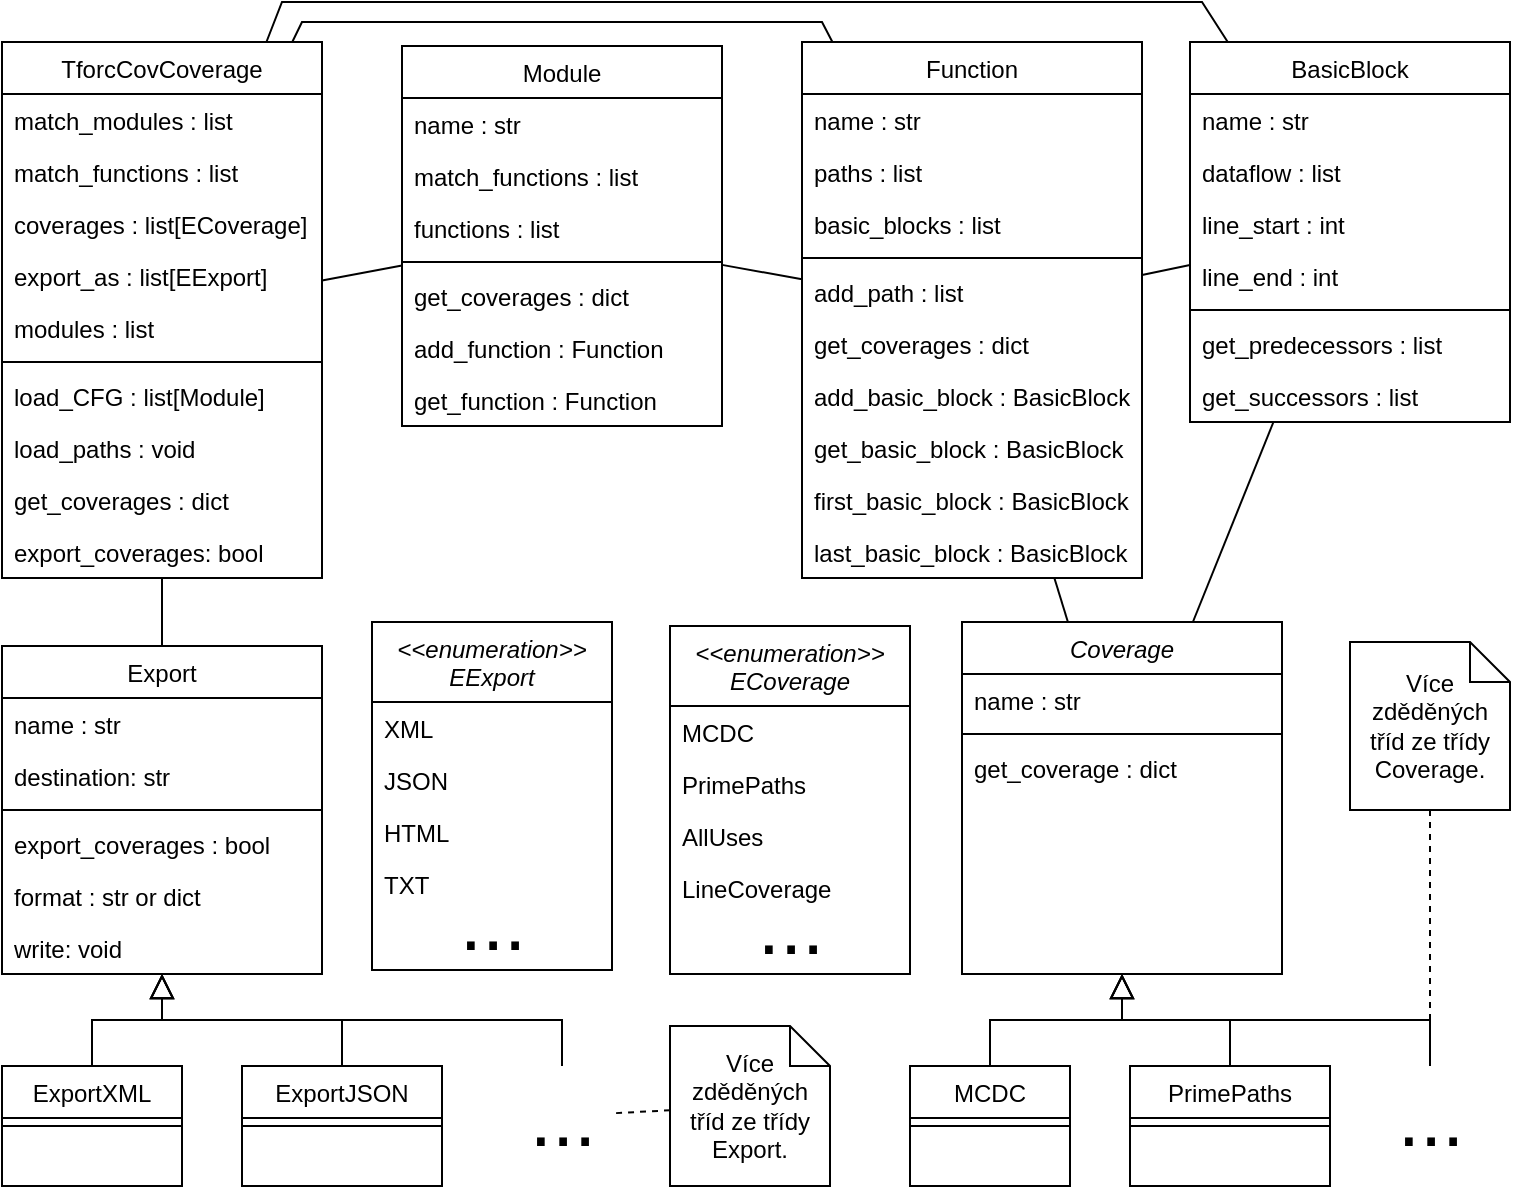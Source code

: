 <mxfile version="16.4.5" type="github"><diagram id="C5RBs43oDa-KdzZeNtuy" name="Page-1"><mxGraphModel dx="1822" dy="762" grid="1" gridSize="10" guides="1" tooltips="1" connect="1" arrows="1" fold="0" page="0" pageScale="1" pageWidth="827" pageHeight="1169" math="0" shadow="0"><root><mxCell id="WIyWlLk6GJQsqaUBKTNV-0"/><mxCell id="WIyWlLk6GJQsqaUBKTNV-1" parent="WIyWlLk6GJQsqaUBKTNV-0"/><mxCell id="zkfFHV4jXpPFQw0GAbJ--0" value="Coverage" style="swimlane;fontStyle=2;align=center;verticalAlign=top;childLayout=stackLayout;horizontal=1;startSize=26;horizontalStack=0;resizeParent=1;resizeLast=0;collapsible=1;marginBottom=0;rounded=0;shadow=0;strokeWidth=1;" parent="WIyWlLk6GJQsqaUBKTNV-1" vertex="1"><mxGeometry x="300" y="310" width="160" height="176" as="geometry"><mxRectangle x="230" y="140" width="160" height="26" as="alternateBounds"/></mxGeometry></mxCell><mxCell id="zkfFHV4jXpPFQw0GAbJ--1" value="name : str" style="text;align=left;verticalAlign=top;spacingLeft=4;spacingRight=4;overflow=hidden;rotatable=0;points=[[0,0.5],[1,0.5]];portConstraint=eastwest;" parent="zkfFHV4jXpPFQw0GAbJ--0" vertex="1"><mxGeometry y="26" width="160" height="26" as="geometry"/></mxCell><mxCell id="zkfFHV4jXpPFQw0GAbJ--4" value="" style="line;html=1;strokeWidth=1;align=left;verticalAlign=middle;spacingTop=-1;spacingLeft=3;spacingRight=3;rotatable=0;labelPosition=right;points=[];portConstraint=eastwest;" parent="zkfFHV4jXpPFQw0GAbJ--0" vertex="1"><mxGeometry y="52" width="160" height="8" as="geometry"/></mxCell><mxCell id="zkfFHV4jXpPFQw0GAbJ--5" value="get_coverage : dict" style="text;align=left;verticalAlign=top;spacingLeft=4;spacingRight=4;overflow=hidden;rotatable=0;points=[[0,0.5],[1,0.5]];portConstraint=eastwest;" parent="zkfFHV4jXpPFQw0GAbJ--0" vertex="1"><mxGeometry y="60" width="160" height="26" as="geometry"/></mxCell><mxCell id="zkfFHV4jXpPFQw0GAbJ--6" value="MCDC" style="swimlane;fontStyle=0;align=center;verticalAlign=top;childLayout=stackLayout;horizontal=1;startSize=26;horizontalStack=0;resizeParent=1;resizeLast=0;collapsible=1;marginBottom=0;rounded=0;shadow=0;strokeWidth=1;" parent="WIyWlLk6GJQsqaUBKTNV-1" vertex="1"><mxGeometry x="274" y="532" width="80" height="60" as="geometry"><mxRectangle x="130" y="380" width="160" height="26" as="alternateBounds"/></mxGeometry></mxCell><mxCell id="zkfFHV4jXpPFQw0GAbJ--9" value="" style="line;html=1;strokeWidth=1;align=left;verticalAlign=middle;spacingTop=-1;spacingLeft=3;spacingRight=3;rotatable=0;labelPosition=right;points=[];portConstraint=eastwest;" parent="zkfFHV4jXpPFQw0GAbJ--6" vertex="1"><mxGeometry y="26" width="80" height="8" as="geometry"/></mxCell><mxCell id="zkfFHV4jXpPFQw0GAbJ--12" value="" style="endArrow=block;endSize=10;endFill=0;shadow=0;strokeWidth=1;rounded=0;edgeStyle=elbowEdgeStyle;elbow=vertical;" parent="WIyWlLk6GJQsqaUBKTNV-1" source="zkfFHV4jXpPFQw0GAbJ--6" target="zkfFHV4jXpPFQw0GAbJ--0" edge="1"><mxGeometry width="160" relative="1" as="geometry"><mxPoint x="154" y="203" as="sourcePoint"/><mxPoint x="154" y="203" as="targetPoint"/></mxGeometry></mxCell><mxCell id="zkfFHV4jXpPFQw0GAbJ--13" value="PrimePaths" style="swimlane;fontStyle=0;align=center;verticalAlign=top;childLayout=stackLayout;horizontal=1;startSize=26;horizontalStack=0;resizeParent=1;resizeLast=0;collapsible=1;marginBottom=0;rounded=0;shadow=0;strokeWidth=1;" parent="WIyWlLk6GJQsqaUBKTNV-1" vertex="1"><mxGeometry x="384" y="532" width="100" height="60" as="geometry"><mxRectangle x="340" y="380" width="170" height="26" as="alternateBounds"/></mxGeometry></mxCell><mxCell id="zkfFHV4jXpPFQw0GAbJ--15" value="" style="line;html=1;strokeWidth=1;align=left;verticalAlign=middle;spacingTop=-1;spacingLeft=3;spacingRight=3;rotatable=0;labelPosition=right;points=[];portConstraint=eastwest;" parent="zkfFHV4jXpPFQw0GAbJ--13" vertex="1"><mxGeometry y="26" width="100" height="8" as="geometry"/></mxCell><mxCell id="zkfFHV4jXpPFQw0GAbJ--16" value="" style="endArrow=block;endSize=10;endFill=0;shadow=0;strokeWidth=1;rounded=0;edgeStyle=elbowEdgeStyle;elbow=vertical;" parent="WIyWlLk6GJQsqaUBKTNV-1" source="zkfFHV4jXpPFQw0GAbJ--13" target="zkfFHV4jXpPFQw0GAbJ--0" edge="1"><mxGeometry width="160" relative="1" as="geometry"><mxPoint x="164" y="373" as="sourcePoint"/><mxPoint x="264" y="271" as="targetPoint"/></mxGeometry></mxCell><mxCell id="zkfFHV4jXpPFQw0GAbJ--17" value="Function" style="swimlane;fontStyle=0;align=center;verticalAlign=top;childLayout=stackLayout;horizontal=1;startSize=26;horizontalStack=0;resizeParent=1;resizeLast=0;collapsible=1;marginBottom=0;rounded=0;shadow=0;strokeWidth=1;" parent="WIyWlLk6GJQsqaUBKTNV-1" vertex="1"><mxGeometry x="220" y="20" width="170" height="268" as="geometry"><mxRectangle x="550" y="140" width="160" height="26" as="alternateBounds"/></mxGeometry></mxCell><mxCell id="zkfFHV4jXpPFQw0GAbJ--18" value="name : str" style="text;align=left;verticalAlign=top;spacingLeft=4;spacingRight=4;overflow=hidden;rotatable=0;points=[[0,0.5],[1,0.5]];portConstraint=eastwest;" parent="zkfFHV4jXpPFQw0GAbJ--17" vertex="1"><mxGeometry y="26" width="170" height="26" as="geometry"/></mxCell><mxCell id="zkfFHV4jXpPFQw0GAbJ--19" value="paths : list" style="text;align=left;verticalAlign=top;spacingLeft=4;spacingRight=4;overflow=hidden;rotatable=0;points=[[0,0.5],[1,0.5]];portConstraint=eastwest;rounded=0;shadow=0;html=0;" parent="zkfFHV4jXpPFQw0GAbJ--17" vertex="1"><mxGeometry y="52" width="170" height="26" as="geometry"/></mxCell><mxCell id="qtI9qbkPafR-zwrFqNp3-63" value="basic_blocks : list" style="text;align=left;verticalAlign=top;spacingLeft=4;spacingRight=4;overflow=hidden;rotatable=0;points=[[0,0.5],[1,0.5]];portConstraint=eastwest;rounded=0;shadow=0;html=0;" parent="zkfFHV4jXpPFQw0GAbJ--17" vertex="1"><mxGeometry y="78" width="170" height="26" as="geometry"/></mxCell><mxCell id="zkfFHV4jXpPFQw0GAbJ--23" value="" style="line;html=1;strokeWidth=1;align=left;verticalAlign=middle;spacingTop=-1;spacingLeft=3;spacingRight=3;rotatable=0;labelPosition=right;points=[];portConstraint=eastwest;" parent="zkfFHV4jXpPFQw0GAbJ--17" vertex="1"><mxGeometry y="104" width="170" height="8" as="geometry"/></mxCell><mxCell id="qtI9qbkPafR-zwrFqNp3-36" value="add_path : list" style="text;align=left;verticalAlign=top;spacingLeft=4;spacingRight=4;overflow=hidden;rotatable=0;points=[[0,0.5],[1,0.5]];portConstraint=eastwest;" parent="zkfFHV4jXpPFQw0GAbJ--17" vertex="1"><mxGeometry y="112" width="170" height="26" as="geometry"/></mxCell><mxCell id="zkfFHV4jXpPFQw0GAbJ--25" value="get_coverages : dict" style="text;align=left;verticalAlign=top;spacingLeft=4;spacingRight=4;overflow=hidden;rotatable=0;points=[[0,0.5],[1,0.5]];portConstraint=eastwest;" parent="zkfFHV4jXpPFQw0GAbJ--17" vertex="1"><mxGeometry y="138" width="170" height="26" as="geometry"/></mxCell><mxCell id="qtI9qbkPafR-zwrFqNp3-59" value="add_basic_block : BasicBlock" style="text;align=left;verticalAlign=top;spacingLeft=4;spacingRight=4;overflow=hidden;rotatable=0;points=[[0,0.5],[1,0.5]];portConstraint=eastwest;" parent="zkfFHV4jXpPFQw0GAbJ--17" vertex="1"><mxGeometry y="164" width="170" height="26" as="geometry"/></mxCell><mxCell id="qtI9qbkPafR-zwrFqNp3-62" value="get_basic_block : BasicBlock" style="text;align=left;verticalAlign=top;spacingLeft=4;spacingRight=4;overflow=hidden;rotatable=0;points=[[0,0.5],[1,0.5]];portConstraint=eastwest;" parent="zkfFHV4jXpPFQw0GAbJ--17" vertex="1"><mxGeometry y="190" width="170" height="26" as="geometry"/></mxCell><mxCell id="XxhZj84Tryj0Mn_mbITA-1" value="first_basic_block : BasicBlock" style="text;align=left;verticalAlign=top;spacingLeft=4;spacingRight=4;overflow=hidden;rotatable=0;points=[[0,0.5],[1,0.5]];portConstraint=eastwest;" vertex="1" parent="zkfFHV4jXpPFQw0GAbJ--17"><mxGeometry y="216" width="170" height="26" as="geometry"/></mxCell><mxCell id="XxhZj84Tryj0Mn_mbITA-2" value="last_basic_block : BasicBlock" style="text;align=left;verticalAlign=top;spacingLeft=4;spacingRight=4;overflow=hidden;rotatable=0;points=[[0,0.5],[1,0.5]];portConstraint=eastwest;" vertex="1" parent="zkfFHV4jXpPFQw0GAbJ--17"><mxGeometry y="242" width="170" height="26" as="geometry"/></mxCell><mxCell id="v6pLrtbxLgFi8cf2hBV1-0" value="TforcCovCoverage" style="swimlane;fontStyle=0;align=center;verticalAlign=top;childLayout=stackLayout;horizontal=1;startSize=26;horizontalStack=0;resizeParent=1;resizeLast=0;collapsible=1;marginBottom=0;rounded=0;shadow=0;strokeWidth=1;" parent="WIyWlLk6GJQsqaUBKTNV-1" vertex="1"><mxGeometry x="-180" y="20" width="160" height="268" as="geometry"><mxRectangle x="550" y="140" width="160" height="26" as="alternateBounds"/></mxGeometry></mxCell><mxCell id="v6pLrtbxLgFi8cf2hBV1-2" value="match_modules : list" style="text;align=left;verticalAlign=top;spacingLeft=4;spacingRight=4;overflow=hidden;rotatable=0;points=[[0,0.5],[1,0.5]];portConstraint=eastwest;rounded=0;shadow=0;html=0;" parent="v6pLrtbxLgFi8cf2hBV1-0" vertex="1"><mxGeometry y="26" width="160" height="26" as="geometry"/></mxCell><mxCell id="qtI9qbkPafR-zwrFqNp3-31" value="match_functions : list" style="text;align=left;verticalAlign=top;spacingLeft=4;spacingRight=4;overflow=hidden;rotatable=0;points=[[0,0.5],[1,0.5]];portConstraint=eastwest;rounded=0;shadow=0;html=0;" parent="v6pLrtbxLgFi8cf2hBV1-0" vertex="1"><mxGeometry y="52" width="160" height="26" as="geometry"/></mxCell><mxCell id="v6pLrtbxLgFi8cf2hBV1-3" value="coverages : list[ECoverage]" style="text;align=left;verticalAlign=top;spacingLeft=4;spacingRight=4;overflow=hidden;rotatable=0;points=[[0,0.5],[1,0.5]];portConstraint=eastwest;rounded=0;shadow=0;html=0;" parent="v6pLrtbxLgFi8cf2hBV1-0" vertex="1"><mxGeometry y="78" width="160" height="26" as="geometry"/></mxCell><mxCell id="v6pLrtbxLgFi8cf2hBV1-1" value="export_as : list[EExport]" style="text;align=left;verticalAlign=top;spacingLeft=4;spacingRight=4;overflow=hidden;rotatable=0;points=[[0,0.5],[1,0.5]];portConstraint=eastwest;" parent="v6pLrtbxLgFi8cf2hBV1-0" vertex="1"><mxGeometry y="104" width="160" height="26" as="geometry"/></mxCell><mxCell id="qtI9qbkPafR-zwrFqNp3-65" value="modules : list" style="text;align=left;verticalAlign=top;spacingLeft=4;spacingRight=4;overflow=hidden;rotatable=0;points=[[0,0.5],[1,0.5]];portConstraint=eastwest;rounded=0;shadow=0;html=0;" parent="v6pLrtbxLgFi8cf2hBV1-0" vertex="1"><mxGeometry y="130" width="160" height="26" as="geometry"/></mxCell><mxCell id="v6pLrtbxLgFi8cf2hBV1-6" value="" style="line;html=1;strokeWidth=1;align=left;verticalAlign=middle;spacingTop=-1;spacingLeft=3;spacingRight=3;rotatable=0;labelPosition=right;points=[];portConstraint=eastwest;" parent="v6pLrtbxLgFi8cf2hBV1-0" vertex="1"><mxGeometry y="156" width="160" height="8" as="geometry"/></mxCell><mxCell id="qtI9qbkPafR-zwrFqNp3-33" value="load_CFG : list[Module]" style="text;align=left;verticalAlign=top;spacingLeft=4;spacingRight=4;overflow=hidden;rotatable=0;points=[[0,0.5],[1,0.5]];portConstraint=eastwest;" parent="v6pLrtbxLgFi8cf2hBV1-0" vertex="1"><mxGeometry y="164" width="160" height="26" as="geometry"/></mxCell><mxCell id="qtI9qbkPafR-zwrFqNp3-34" value="load_paths : void" style="text;align=left;verticalAlign=top;spacingLeft=4;spacingRight=4;overflow=hidden;rotatable=0;points=[[0,0.5],[1,0.5]];portConstraint=eastwest;" parent="v6pLrtbxLgFi8cf2hBV1-0" vertex="1"><mxGeometry y="190" width="160" height="26" as="geometry"/></mxCell><mxCell id="v6pLrtbxLgFi8cf2hBV1-8" value="get_coverages : dict" style="text;align=left;verticalAlign=top;spacingLeft=4;spacingRight=4;overflow=hidden;rotatable=0;points=[[0,0.5],[1,0.5]];portConstraint=eastwest;" parent="v6pLrtbxLgFi8cf2hBV1-0" vertex="1"><mxGeometry y="216" width="160" height="26" as="geometry"/></mxCell><mxCell id="v6pLrtbxLgFi8cf2hBV1-7" value="export_coverages: bool" style="text;align=left;verticalAlign=top;spacingLeft=4;spacingRight=4;overflow=hidden;rotatable=0;points=[[0,0.5],[1,0.5]];portConstraint=eastwest;" parent="v6pLrtbxLgFi8cf2hBV1-0" vertex="1"><mxGeometry y="242" width="160" height="26" as="geometry"/></mxCell><mxCell id="v6pLrtbxLgFi8cf2hBV1-9" value="Module" style="swimlane;fontStyle=0;align=center;verticalAlign=top;childLayout=stackLayout;horizontal=1;startSize=26;horizontalStack=0;resizeParent=1;resizeLast=0;collapsible=1;marginBottom=0;rounded=0;shadow=0;strokeWidth=1;" parent="WIyWlLk6GJQsqaUBKTNV-1" vertex="1"><mxGeometry x="20" y="22" width="160" height="190" as="geometry"><mxRectangle x="550" y="140" width="160" height="26" as="alternateBounds"/></mxGeometry></mxCell><mxCell id="v6pLrtbxLgFi8cf2hBV1-10" value="name : str" style="text;align=left;verticalAlign=top;spacingLeft=4;spacingRight=4;overflow=hidden;rotatable=0;points=[[0,0.5],[1,0.5]];portConstraint=eastwest;" parent="v6pLrtbxLgFi8cf2hBV1-9" vertex="1"><mxGeometry y="26" width="160" height="26" as="geometry"/></mxCell><mxCell id="qtI9qbkPafR-zwrFqNp3-32" value="match_functions : list" style="text;align=left;verticalAlign=top;spacingLeft=4;spacingRight=4;overflow=hidden;rotatable=0;points=[[0,0.5],[1,0.5]];portConstraint=eastwest;rounded=0;shadow=0;html=0;" parent="v6pLrtbxLgFi8cf2hBV1-9" vertex="1"><mxGeometry y="52" width="160" height="26" as="geometry"/></mxCell><mxCell id="qtI9qbkPafR-zwrFqNp3-64" value="functions : list" style="text;align=left;verticalAlign=top;spacingLeft=4;spacingRight=4;overflow=hidden;rotatable=0;points=[[0,0.5],[1,0.5]];portConstraint=eastwest;rounded=0;shadow=0;html=0;" parent="v6pLrtbxLgFi8cf2hBV1-9" vertex="1"><mxGeometry y="78" width="160" height="26" as="geometry"/></mxCell><mxCell id="v6pLrtbxLgFi8cf2hBV1-15" value="" style="line;html=1;strokeWidth=1;align=left;verticalAlign=middle;spacingTop=-1;spacingLeft=3;spacingRight=3;rotatable=0;labelPosition=right;points=[];portConstraint=eastwest;" parent="v6pLrtbxLgFi8cf2hBV1-9" vertex="1"><mxGeometry y="104" width="160" height="8" as="geometry"/></mxCell><mxCell id="v6pLrtbxLgFi8cf2hBV1-17" value="get_coverages : dict" style="text;align=left;verticalAlign=top;spacingLeft=4;spacingRight=4;overflow=hidden;rotatable=0;points=[[0,0.5],[1,0.5]];portConstraint=eastwest;" parent="v6pLrtbxLgFi8cf2hBV1-9" vertex="1"><mxGeometry y="112" width="160" height="26" as="geometry"/></mxCell><mxCell id="qtI9qbkPafR-zwrFqNp3-60" value="add_function : Function" style="text;align=left;verticalAlign=top;spacingLeft=4;spacingRight=4;overflow=hidden;rotatable=0;points=[[0,0.5],[1,0.5]];portConstraint=eastwest;" parent="v6pLrtbxLgFi8cf2hBV1-9" vertex="1"><mxGeometry y="138" width="160" height="26" as="geometry"/></mxCell><mxCell id="qtI9qbkPafR-zwrFqNp3-58" value="get_function : Function" style="text;align=left;verticalAlign=top;spacingLeft=4;spacingRight=4;overflow=hidden;rotatable=0;points=[[0,0.5],[1,0.5]];portConstraint=eastwest;" parent="v6pLrtbxLgFi8cf2hBV1-9" vertex="1"><mxGeometry y="164" width="160" height="26" as="geometry"/></mxCell><mxCell id="v6pLrtbxLgFi8cf2hBV1-18" value="BasicBlock" style="swimlane;fontStyle=0;align=center;verticalAlign=top;childLayout=stackLayout;horizontal=1;startSize=26;horizontalStack=0;resizeParent=1;resizeLast=0;collapsible=1;marginBottom=0;rounded=0;shadow=0;strokeWidth=1;" parent="WIyWlLk6GJQsqaUBKTNV-1" vertex="1"><mxGeometry x="414" y="20" width="160" height="190" as="geometry"><mxRectangle x="550" y="140" width="160" height="26" as="alternateBounds"/></mxGeometry></mxCell><mxCell id="v6pLrtbxLgFi8cf2hBV1-19" value="name : str" style="text;align=left;verticalAlign=top;spacingLeft=4;spacingRight=4;overflow=hidden;rotatable=0;points=[[0,0.5],[1,0.5]];portConstraint=eastwest;" parent="v6pLrtbxLgFi8cf2hBV1-18" vertex="1"><mxGeometry y="26" width="160" height="26" as="geometry"/></mxCell><mxCell id="v6pLrtbxLgFi8cf2hBV1-20" value="dataflow : list" style="text;align=left;verticalAlign=top;spacingLeft=4;spacingRight=4;overflow=hidden;rotatable=0;points=[[0,0.5],[1,0.5]];portConstraint=eastwest;rounded=0;shadow=0;html=0;" parent="v6pLrtbxLgFi8cf2hBV1-18" vertex="1"><mxGeometry y="52" width="160" height="26" as="geometry"/></mxCell><mxCell id="v6pLrtbxLgFi8cf2hBV1-21" value="line_start : int" style="text;align=left;verticalAlign=top;spacingLeft=4;spacingRight=4;overflow=hidden;rotatable=0;points=[[0,0.5],[1,0.5]];portConstraint=eastwest;rounded=0;shadow=0;html=0;" parent="v6pLrtbxLgFi8cf2hBV1-18" vertex="1"><mxGeometry y="78" width="160" height="26" as="geometry"/></mxCell><mxCell id="v6pLrtbxLgFi8cf2hBV1-22" value="line_end : int" style="text;align=left;verticalAlign=top;spacingLeft=4;spacingRight=4;overflow=hidden;rotatable=0;points=[[0,0.5],[1,0.5]];portConstraint=eastwest;rounded=0;shadow=0;html=0;" parent="v6pLrtbxLgFi8cf2hBV1-18" vertex="1"><mxGeometry y="104" width="160" height="26" as="geometry"/></mxCell><mxCell id="v6pLrtbxLgFi8cf2hBV1-24" value="" style="line;html=1;strokeWidth=1;align=left;verticalAlign=middle;spacingTop=-1;spacingLeft=3;spacingRight=3;rotatable=0;labelPosition=right;points=[];portConstraint=eastwest;" parent="v6pLrtbxLgFi8cf2hBV1-18" vertex="1"><mxGeometry y="130" width="160" height="8" as="geometry"/></mxCell><mxCell id="qtI9qbkPafR-zwrFqNp3-57" value="get_predecessors : list" style="text;align=left;verticalAlign=top;spacingLeft=4;spacingRight=4;overflow=hidden;rotatable=0;points=[[0,0.5],[1,0.5]];portConstraint=eastwest;" parent="v6pLrtbxLgFi8cf2hBV1-18" vertex="1"><mxGeometry y="138" width="160" height="26" as="geometry"/></mxCell><mxCell id="qtI9qbkPafR-zwrFqNp3-56" value="get_successors : list" style="text;align=left;verticalAlign=top;spacingLeft=4;spacingRight=4;overflow=hidden;rotatable=0;points=[[0,0.5],[1,0.5]];portConstraint=eastwest;" parent="v6pLrtbxLgFi8cf2hBV1-18" vertex="1"><mxGeometry y="164" width="160" height="26" as="geometry"/></mxCell><mxCell id="v6pLrtbxLgFi8cf2hBV1-27" value="Export" style="swimlane;fontStyle=0;align=center;verticalAlign=top;childLayout=stackLayout;horizontal=1;startSize=26;horizontalStack=0;resizeParent=1;resizeLast=0;collapsible=1;marginBottom=0;rounded=0;shadow=0;strokeWidth=1;" parent="WIyWlLk6GJQsqaUBKTNV-1" vertex="1"><mxGeometry x="-180" y="322" width="160" height="164" as="geometry"><mxRectangle x="340" y="380" width="170" height="26" as="alternateBounds"/></mxGeometry></mxCell><mxCell id="v6pLrtbxLgFi8cf2hBV1-28" value="name : str" style="text;align=left;verticalAlign=top;spacingLeft=4;spacingRight=4;overflow=hidden;rotatable=0;points=[[0,0.5],[1,0.5]];portConstraint=eastwest;" parent="v6pLrtbxLgFi8cf2hBV1-27" vertex="1"><mxGeometry y="26" width="160" height="26" as="geometry"/></mxCell><mxCell id="qtI9qbkPafR-zwrFqNp3-40" value="destination: str" style="text;align=left;verticalAlign=top;spacingLeft=4;spacingRight=4;overflow=hidden;rotatable=0;points=[[0,0.5],[1,0.5]];portConstraint=eastwest;" parent="v6pLrtbxLgFi8cf2hBV1-27" vertex="1"><mxGeometry y="52" width="160" height="26" as="geometry"/></mxCell><mxCell id="v6pLrtbxLgFi8cf2hBV1-29" value="" style="line;html=1;strokeWidth=1;align=left;verticalAlign=middle;spacingTop=-1;spacingLeft=3;spacingRight=3;rotatable=0;labelPosition=right;points=[];portConstraint=eastwest;" parent="v6pLrtbxLgFi8cf2hBV1-27" vertex="1"><mxGeometry y="78" width="160" height="8" as="geometry"/></mxCell><mxCell id="qtI9qbkPafR-zwrFqNp3-25" value="export_coverages : bool" style="text;align=left;verticalAlign=top;spacingLeft=4;spacingRight=4;overflow=hidden;rotatable=0;points=[[0,0.5],[1,0.5]];portConstraint=eastwest;" parent="v6pLrtbxLgFi8cf2hBV1-27" vertex="1"><mxGeometry y="86" width="160" height="26" as="geometry"/></mxCell><mxCell id="qtI9qbkPafR-zwrFqNp3-66" value="format : str or dict" style="text;align=left;verticalAlign=top;spacingLeft=4;spacingRight=4;overflow=hidden;rotatable=0;points=[[0,0.5],[1,0.5]];portConstraint=eastwest;" parent="v6pLrtbxLgFi8cf2hBV1-27" vertex="1"><mxGeometry y="112" width="160" height="26" as="geometry"/></mxCell><mxCell id="qtI9qbkPafR-zwrFqNp3-67" value="write: void" style="text;align=left;verticalAlign=top;spacingLeft=4;spacingRight=4;overflow=hidden;rotatable=0;points=[[0,0.5],[1,0.5]];portConstraint=eastwest;" parent="v6pLrtbxLgFi8cf2hBV1-27" vertex="1"><mxGeometry y="138" width="160" height="26" as="geometry"/></mxCell><mxCell id="v6pLrtbxLgFi8cf2hBV1-30" value="" style="endArrow=block;endSize=10;endFill=0;shadow=0;strokeWidth=1;rounded=0;edgeStyle=elbowEdgeStyle;elbow=vertical;" parent="WIyWlLk6GJQsqaUBKTNV-1" source="v6pLrtbxLgFi8cf2hBV1-31" target="v6pLrtbxLgFi8cf2hBV1-27" edge="1"><mxGeometry width="160" relative="1" as="geometry"><mxPoint x="100" y="516" as="sourcePoint"/><mxPoint x="180" y="428" as="targetPoint"/></mxGeometry></mxCell><mxCell id="v6pLrtbxLgFi8cf2hBV1-31" value="ExportXML" style="swimlane;fontStyle=0;align=center;verticalAlign=top;childLayout=stackLayout;horizontal=1;startSize=26;horizontalStack=0;resizeParent=1;resizeLast=0;collapsible=1;marginBottom=0;rounded=0;shadow=0;strokeWidth=1;" parent="WIyWlLk6GJQsqaUBKTNV-1" vertex="1"><mxGeometry x="-180" y="532" width="90" height="60" as="geometry"><mxRectangle x="340" y="380" width="170" height="26" as="alternateBounds"/></mxGeometry></mxCell><mxCell id="v6pLrtbxLgFi8cf2hBV1-33" value="" style="line;html=1;strokeWidth=1;align=left;verticalAlign=middle;spacingTop=-1;spacingLeft=3;spacingRight=3;rotatable=0;labelPosition=right;points=[];portConstraint=eastwest;" parent="v6pLrtbxLgFi8cf2hBV1-31" vertex="1"><mxGeometry y="26" width="90" height="8" as="geometry"/></mxCell><mxCell id="qtI9qbkPafR-zwrFqNp3-0" value="ExportJSON" style="swimlane;fontStyle=0;align=center;verticalAlign=top;childLayout=stackLayout;horizontal=1;startSize=26;horizontalStack=0;resizeParent=1;resizeLast=0;collapsible=1;marginBottom=0;rounded=0;shadow=0;strokeWidth=1;" parent="WIyWlLk6GJQsqaUBKTNV-1" vertex="1"><mxGeometry x="-60" y="532" width="100" height="60" as="geometry"><mxRectangle x="340" y="380" width="170" height="26" as="alternateBounds"/></mxGeometry></mxCell><mxCell id="qtI9qbkPafR-zwrFqNp3-2" value="" style="line;html=1;strokeWidth=1;align=left;verticalAlign=middle;spacingTop=-1;spacingLeft=3;spacingRight=3;rotatable=0;labelPosition=right;points=[];portConstraint=eastwest;" parent="qtI9qbkPafR-zwrFqNp3-0" vertex="1"><mxGeometry y="26" width="100" height="8" as="geometry"/></mxCell><mxCell id="qtI9qbkPafR-zwrFqNp3-3" value="" style="endArrow=block;endSize=10;endFill=0;shadow=0;strokeWidth=1;rounded=0;edgeStyle=elbowEdgeStyle;elbow=vertical;" parent="WIyWlLk6GJQsqaUBKTNV-1" source="qtI9qbkPafR-zwrFqNp3-0" target="v6pLrtbxLgFi8cf2hBV1-27" edge="1"><mxGeometry width="160" relative="1" as="geometry"><mxPoint x="130" y="460" as="sourcePoint"/><mxPoint x="130" y="370" as="targetPoint"/></mxGeometry></mxCell><mxCell id="qtI9qbkPafR-zwrFqNp3-14" value="" style="endArrow=block;endSize=10;endFill=0;shadow=0;strokeWidth=1;rounded=0;edgeStyle=elbowEdgeStyle;elbow=vertical;" parent="WIyWlLk6GJQsqaUBKTNV-1" source="qtI9qbkPafR-zwrFqNp3-37" target="zkfFHV4jXpPFQw0GAbJ--0" edge="1"><mxGeometry width="160" relative="1" as="geometry"><mxPoint x="684" y="510" as="sourcePoint"/><mxPoint x="484" y="438" as="targetPoint"/></mxGeometry></mxCell><mxCell id="qtI9qbkPafR-zwrFqNp3-16" value="" style="endArrow=none;html=1;rounded=0;" parent="WIyWlLk6GJQsqaUBKTNV-1" source="v6pLrtbxLgFi8cf2hBV1-27" target="v6pLrtbxLgFi8cf2hBV1-0" edge="1"><mxGeometry width="50" height="50" relative="1" as="geometry"><mxPoint x="130" y="440" as="sourcePoint"/><mxPoint x="180" y="390" as="targetPoint"/></mxGeometry></mxCell><mxCell id="qtI9qbkPafR-zwrFqNp3-18" value="" style="endArrow=none;html=1;rounded=0;" parent="WIyWlLk6GJQsqaUBKTNV-1" source="v6pLrtbxLgFi8cf2hBV1-0" target="v6pLrtbxLgFi8cf2hBV1-9" edge="1"><mxGeometry width="50" height="50" relative="1" as="geometry"><mxPoint x="-90" y="300" as="sourcePoint"/><mxPoint x="-90" y="246" as="targetPoint"/></mxGeometry></mxCell><mxCell id="qtI9qbkPafR-zwrFqNp3-19" value="" style="endArrow=none;html=1;rounded=0;" parent="WIyWlLk6GJQsqaUBKTNV-1" source="v6pLrtbxLgFi8cf2hBV1-9" target="zkfFHV4jXpPFQw0GAbJ--17" edge="1"><mxGeometry width="50" height="50" relative="1" as="geometry"><mxPoint x="-10" y="138" as="sourcePoint"/><mxPoint x="60" y="138" as="targetPoint"/></mxGeometry></mxCell><mxCell id="qtI9qbkPafR-zwrFqNp3-20" value="" style="endArrow=none;html=1;rounded=0;" parent="WIyWlLk6GJQsqaUBKTNV-1" source="zkfFHV4jXpPFQw0GAbJ--17" target="v6pLrtbxLgFi8cf2hBV1-18" edge="1"><mxGeometry width="50" height="50" relative="1" as="geometry"><mxPoint x="-120" y="148" as="sourcePoint"/><mxPoint x="-50" y="148" as="targetPoint"/></mxGeometry></mxCell><mxCell id="qtI9qbkPafR-zwrFqNp3-23" value="" style="endArrow=none;html=1;rounded=0;" parent="WIyWlLk6GJQsqaUBKTNV-1" source="zkfFHV4jXpPFQw0GAbJ--0" target="zkfFHV4jXpPFQw0GAbJ--17" edge="1"><mxGeometry width="50" height="50" relative="1" as="geometry"><mxPoint x="120" y="160" as="sourcePoint"/><mxPoint x="250" y="160" as="targetPoint"/></mxGeometry></mxCell><mxCell id="qtI9qbkPafR-zwrFqNp3-26" value="" style="endArrow=block;endSize=10;endFill=0;shadow=0;strokeWidth=1;rounded=0;edgeStyle=elbowEdgeStyle;elbow=vertical;" parent="WIyWlLk6GJQsqaUBKTNV-1" source="qtI9qbkPafR-zwrFqNp3-53" target="v6pLrtbxLgFi8cf2hBV1-27" edge="1"><mxGeometry width="160" relative="1" as="geometry"><mxPoint x="120" y="510" as="sourcePoint"/><mxPoint x="-90" y="386" as="targetPoint"/></mxGeometry></mxCell><mxCell id="qtI9qbkPafR-zwrFqNp3-27" value="Více zděděných tříd ze třídy Coverage." style="shape=note;size=20;whiteSpace=wrap;html=1;" parent="WIyWlLk6GJQsqaUBKTNV-1" vertex="1"><mxGeometry x="494" y="320" width="80" height="84" as="geometry"/></mxCell><mxCell id="qtI9qbkPafR-zwrFqNp3-37" value="..." style="text;html=1;resizable=0;autosize=1;align=center;verticalAlign=middle;points=[];fillColor=none;strokeColor=none;rounded=0;fontSize=40;" parent="WIyWlLk6GJQsqaUBKTNV-1" vertex="1"><mxGeometry x="509" y="532" width="50" height="50" as="geometry"/></mxCell><mxCell id="qtI9qbkPafR-zwrFqNp3-39" value="" style="endArrow=none;dashed=1;html=1;rounded=0;fontSize=40;" parent="WIyWlLk6GJQsqaUBKTNV-1" source="qtI9qbkPafR-zwrFqNp3-27" target="qtI9qbkPafR-zwrFqNp3-37" edge="1"><mxGeometry width="50" height="50" relative="1" as="geometry"><mxPoint x="344" y="410" as="sourcePoint"/><mxPoint x="394" y="360" as="targetPoint"/></mxGeometry></mxCell><mxCell id="qtI9qbkPafR-zwrFqNp3-41" value="&lt;&lt;enumeration&gt;&gt;&#10;ECoverage" style="swimlane;fontStyle=2;align=center;verticalAlign=top;childLayout=stackLayout;horizontal=1;startSize=40;horizontalStack=0;resizeParent=1;resizeLast=0;collapsible=1;marginBottom=0;rounded=0;shadow=0;strokeWidth=1;" parent="WIyWlLk6GJQsqaUBKTNV-1" vertex="1"><mxGeometry x="154" y="312" width="120" height="174" as="geometry"><mxRectangle x="230" y="140" width="160" height="26" as="alternateBounds"/></mxGeometry></mxCell><mxCell id="qtI9qbkPafR-zwrFqNp3-42" value="MCDC" style="text;align=left;verticalAlign=top;spacingLeft=4;spacingRight=4;overflow=hidden;rotatable=0;points=[[0,0.5],[1,0.5]];portConstraint=eastwest;" parent="qtI9qbkPafR-zwrFqNp3-41" vertex="1"><mxGeometry y="40" width="120" height="26" as="geometry"/></mxCell><mxCell id="qtI9qbkPafR-zwrFqNp3-45" value="PrimePaths" style="text;align=left;verticalAlign=top;spacingLeft=4;spacingRight=4;overflow=hidden;rotatable=0;points=[[0,0.5],[1,0.5]];portConstraint=eastwest;" parent="qtI9qbkPafR-zwrFqNp3-41" vertex="1"><mxGeometry y="66" width="120" height="26" as="geometry"/></mxCell><mxCell id="qtI9qbkPafR-zwrFqNp3-46" value="AllUses" style="text;align=left;verticalAlign=top;spacingLeft=4;spacingRight=4;overflow=hidden;rotatable=0;points=[[0,0.5],[1,0.5]];portConstraint=eastwest;" parent="qtI9qbkPafR-zwrFqNp3-41" vertex="1"><mxGeometry y="92" width="120" height="26" as="geometry"/></mxCell><mxCell id="qtI9qbkPafR-zwrFqNp3-68" value="LineCoverage" style="text;align=left;verticalAlign=top;spacingLeft=4;spacingRight=4;overflow=hidden;rotatable=0;points=[[0,0.5],[1,0.5]];portConstraint=eastwest;" parent="qtI9qbkPafR-zwrFqNp3-41" vertex="1"><mxGeometry y="118" width="120" height="26" as="geometry"/></mxCell><mxCell id="qtI9qbkPafR-zwrFqNp3-51" value="..." style="text;html=1;resizable=0;autosize=1;align=center;verticalAlign=middle;points=[];fillColor=none;strokeColor=none;rounded=0;fontSize=40;spacingTop=-20;" parent="qtI9qbkPafR-zwrFqNp3-41" vertex="1"><mxGeometry y="144" width="120" height="30" as="geometry"/></mxCell><mxCell id="qtI9qbkPafR-zwrFqNp3-47" value="&lt;&lt;enumeration&gt;&gt;&#10;EExport" style="swimlane;fontStyle=2;align=center;verticalAlign=top;childLayout=stackLayout;horizontal=1;startSize=40;horizontalStack=0;resizeParent=1;resizeLast=0;collapsible=1;marginBottom=0;rounded=0;shadow=0;strokeWidth=1;" parent="WIyWlLk6GJQsqaUBKTNV-1" vertex="1"><mxGeometry x="5" y="310" width="120" height="174" as="geometry"><mxRectangle x="230" y="140" width="160" height="26" as="alternateBounds"/></mxGeometry></mxCell><mxCell id="qtI9qbkPafR-zwrFqNp3-48" value="XML" style="text;align=left;verticalAlign=top;spacingLeft=4;spacingRight=4;overflow=hidden;rotatable=0;points=[[0,0.5],[1,0.5]];portConstraint=eastwest;" parent="qtI9qbkPafR-zwrFqNp3-47" vertex="1"><mxGeometry y="40" width="120" height="26" as="geometry"/></mxCell><mxCell id="qtI9qbkPafR-zwrFqNp3-49" value="JSON" style="text;align=left;verticalAlign=top;spacingLeft=4;spacingRight=4;overflow=hidden;rotatable=0;points=[[0,0.5],[1,0.5]];portConstraint=eastwest;" parent="qtI9qbkPafR-zwrFqNp3-47" vertex="1"><mxGeometry y="66" width="120" height="26" as="geometry"/></mxCell><mxCell id="qtI9qbkPafR-zwrFqNp3-50" value="HTML" style="text;align=left;verticalAlign=top;spacingLeft=4;spacingRight=4;overflow=hidden;rotatable=0;points=[[0,0.5],[1,0.5]];portConstraint=eastwest;" parent="qtI9qbkPafR-zwrFqNp3-47" vertex="1"><mxGeometry y="92" width="120" height="26" as="geometry"/></mxCell><mxCell id="qtI9qbkPafR-zwrFqNp3-69" value="TXT" style="text;align=left;verticalAlign=top;spacingLeft=4;spacingRight=4;overflow=hidden;rotatable=0;points=[[0,0.5],[1,0.5]];portConstraint=eastwest;" parent="qtI9qbkPafR-zwrFqNp3-47" vertex="1"><mxGeometry y="118" width="120" height="26" as="geometry"/></mxCell><mxCell id="qtI9qbkPafR-zwrFqNp3-52" value="..." style="text;html=1;resizable=0;autosize=1;align=center;verticalAlign=middle;points=[];fillColor=none;strokeColor=none;rounded=0;fontSize=40;spacingTop=-20;" parent="qtI9qbkPafR-zwrFqNp3-47" vertex="1"><mxGeometry y="144" width="120" height="30" as="geometry"/></mxCell><mxCell id="qtI9qbkPafR-zwrFqNp3-53" value="..." style="text;html=1;resizable=0;autosize=1;align=center;verticalAlign=middle;points=[];fillColor=none;strokeColor=none;rounded=0;fontSize=40;" parent="WIyWlLk6GJQsqaUBKTNV-1" vertex="1"><mxGeometry x="75" y="532" width="50" height="50" as="geometry"/></mxCell><mxCell id="qtI9qbkPafR-zwrFqNp3-54" value="Více zděděných tříd ze třídy Export." style="shape=note;size=20;whiteSpace=wrap;html=1;" parent="WIyWlLk6GJQsqaUBKTNV-1" vertex="1"><mxGeometry x="154" y="512" width="80" height="80" as="geometry"/></mxCell><mxCell id="qtI9qbkPafR-zwrFqNp3-55" value="" style="endArrow=none;dashed=1;html=1;rounded=0;fontSize=40;" parent="WIyWlLk6GJQsqaUBKTNV-1" source="qtI9qbkPafR-zwrFqNp3-54" target="qtI9qbkPafR-zwrFqNp3-53" edge="1"><mxGeometry width="50" height="50" relative="1" as="geometry"><mxPoint x="544" y="453" as="sourcePoint"/><mxPoint x="544" y="520" as="targetPoint"/></mxGeometry></mxCell><mxCell id="XxhZj84Tryj0Mn_mbITA-3" value="" style="endArrow=none;html=1;rounded=0;" edge="1" parent="WIyWlLk6GJQsqaUBKTNV-1" source="v6pLrtbxLgFi8cf2hBV1-0" target="zkfFHV4jXpPFQw0GAbJ--17"><mxGeometry width="50" height="50" relative="1" as="geometry"><mxPoint x="-10" y="149.2" as="sourcePoint"/><mxPoint x="30" y="141.8" as="targetPoint"/><Array as="points"><mxPoint x="-30" y="10"/><mxPoint x="100" y="10"/><mxPoint x="230" y="10"/></Array></mxGeometry></mxCell><mxCell id="XxhZj84Tryj0Mn_mbITA-4" value="" style="endArrow=none;html=1;rounded=0;" edge="1" parent="WIyWlLk6GJQsqaUBKTNV-1" source="v6pLrtbxLgFi8cf2hBV1-0" target="v6pLrtbxLgFi8cf2hBV1-18"><mxGeometry width="50" height="50" relative="1" as="geometry"><mxPoint x="-24.861" y="30" as="sourcePoint"/><mxPoint x="245.208" y="30" as="targetPoint"/><Array as="points"><mxPoint x="-40"/><mxPoint x="100"/><mxPoint x="420"/></Array></mxGeometry></mxCell><mxCell id="XxhZj84Tryj0Mn_mbITA-5" value="" style="endArrow=none;html=1;rounded=0;" edge="1" parent="WIyWlLk6GJQsqaUBKTNV-1" source="v6pLrtbxLgFi8cf2hBV1-18" target="zkfFHV4jXpPFQw0GAbJ--0"><mxGeometry width="50" height="50" relative="1" as="geometry"><mxPoint x="190" y="141.439" as="sourcePoint"/><mxPoint x="230" y="148.659" as="targetPoint"/></mxGeometry></mxCell></root></mxGraphModel></diagram></mxfile>